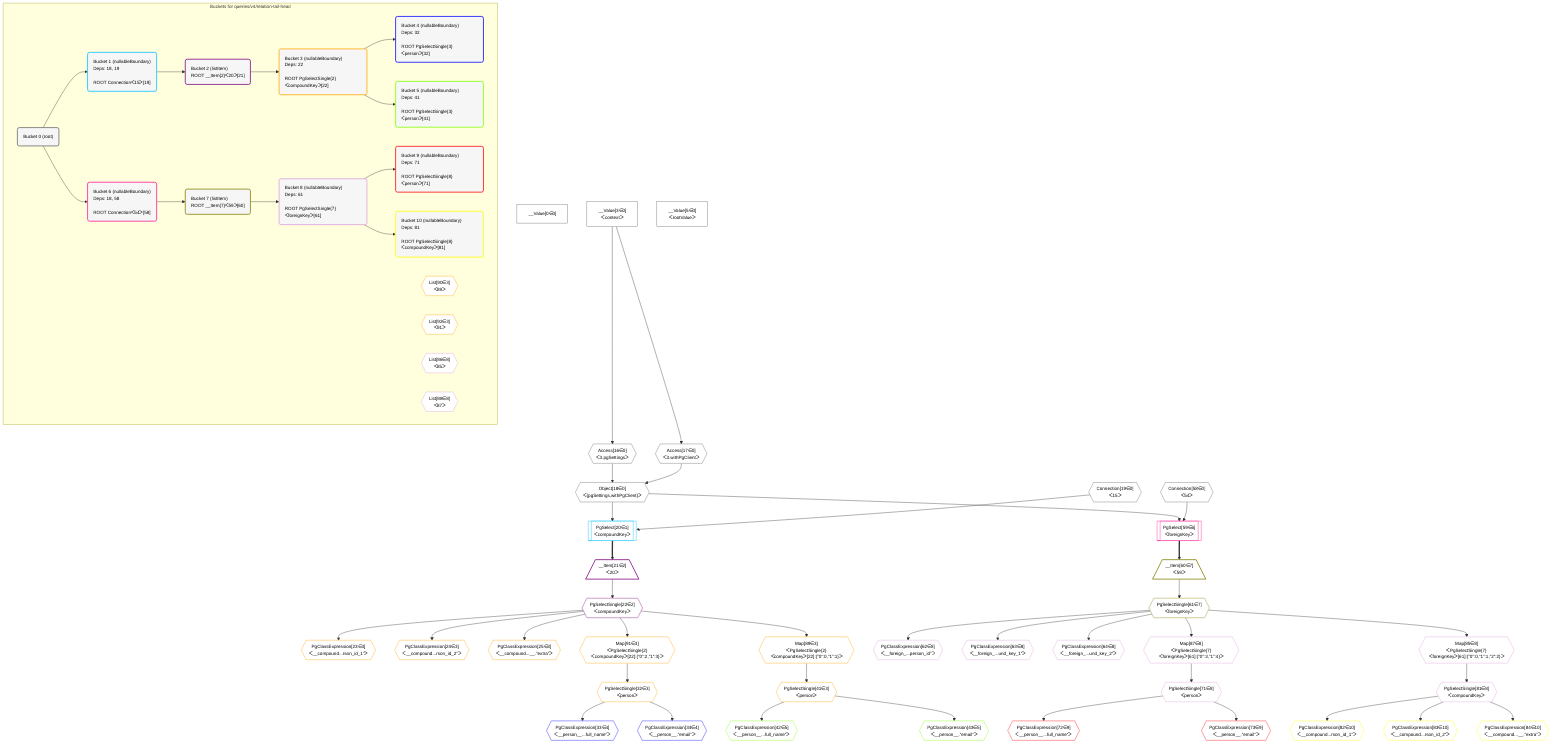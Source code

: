 %%{init: {'themeVariables': { 'fontSize': '12px'}}}%%
graph TD
    classDef path fill:#eee,stroke:#000,color:#000
    classDef plan fill:#fff,stroke-width:1px,color:#000
    classDef itemplan fill:#fff,stroke-width:2px,color:#000
    classDef unbatchedplan fill:#dff,stroke-width:1px,color:#000
    classDef sideeffectplan fill:#fcc,stroke-width:2px,color:#000
    classDef bucket fill:#f6f6f6,color:#000,stroke-width:2px,text-align:left


    %% define steps
    __Value0["__Value[0∈0]"]:::plan
    __Value3["__Value[3∈0]<br />ᐸcontextᐳ"]:::plan
    __Value5["__Value[5∈0]<br />ᐸrootValueᐳ"]:::plan
    Access16{{"Access[16∈0]<br />ᐸ3.pgSettingsᐳ"}}:::plan
    Access17{{"Access[17∈0]<br />ᐸ3.withPgClientᐳ"}}:::plan
    Object18{{"Object[18∈0]<br />ᐸ{pgSettings,withPgClient}ᐳ"}}:::plan
    Connection19{{"Connection[19∈0]<br />ᐸ15ᐳ"}}:::plan
    PgSelect20[["PgSelect[20∈1]<br />ᐸcompoundKeyᐳ"]]:::plan
    __Item21[/"__Item[21∈2]<br />ᐸ20ᐳ"\]:::itemplan
    PgSelectSingle22{{"PgSelectSingle[22∈2]<br />ᐸcompoundKeyᐳ"}}:::plan
    PgClassExpression23{{"PgClassExpression[23∈3]<br />ᐸ__compound...rson_id_1”ᐳ"}}:::plan
    PgClassExpression24{{"PgClassExpression[24∈3]<br />ᐸ__compound...rson_id_2”ᐳ"}}:::plan
    PgClassExpression25{{"PgClassExpression[25∈3]<br />ᐸ__compound...__.”extra”ᐳ"}}:::plan
    Map91{{"Map[91∈3]<br />ᐸPgSelectSingle{2}ᐸcompoundKeyᐳ[22]:{”0”:2,”1”:3}ᐳ"}}:::plan
    PgSelectSingle32{{"PgSelectSingle[32∈3]<br />ᐸpersonᐳ"}}:::plan
    PgClassExpression33{{"PgClassExpression[33∈4]<br />ᐸ__person__...full_name”ᐳ"}}:::plan
    PgClassExpression34{{"PgClassExpression[34∈4]<br />ᐸ__person__.”email”ᐳ"}}:::plan
    Map89{{"Map[89∈3]<br />ᐸPgSelectSingle{2}ᐸcompoundKeyᐳ[22]:{”0”:0,”1”:1}ᐳ"}}:::plan
    PgSelectSingle41{{"PgSelectSingle[41∈3]<br />ᐸpersonᐳ"}}:::plan
    PgClassExpression42{{"PgClassExpression[42∈5]<br />ᐸ__person__...full_name”ᐳ"}}:::plan
    PgClassExpression43{{"PgClassExpression[43∈5]<br />ᐸ__person__.”email”ᐳ"}}:::plan
    Connection58{{"Connection[58∈0]<br />ᐸ54ᐳ"}}:::plan
    PgSelect59[["PgSelect[59∈6]<br />ᐸforeignKeyᐳ"]]:::plan
    __Item60[/"__Item[60∈7]<br />ᐸ59ᐳ"\]:::itemplan
    PgSelectSingle61{{"PgSelectSingle[61∈7]<br />ᐸforeignKeyᐳ"}}:::plan
    PgClassExpression62{{"PgClassExpression[62∈8]<br />ᐸ__foreign_...person_id”ᐳ"}}:::plan
    PgClassExpression63{{"PgClassExpression[63∈8]<br />ᐸ__foreign_...und_key_1”ᐳ"}}:::plan
    PgClassExpression64{{"PgClassExpression[64∈8]<br />ᐸ__foreign_...und_key_2”ᐳ"}}:::plan
    Map87{{"Map[87∈8]<br />ᐸPgSelectSingle{7}ᐸforeignKeyᐳ[61]:{”0”:3,”1”:4}ᐳ"}}:::plan
    PgSelectSingle71{{"PgSelectSingle[71∈8]<br />ᐸpersonᐳ"}}:::plan
    PgClassExpression72{{"PgClassExpression[72∈9]<br />ᐸ__person__...full_name”ᐳ"}}:::plan
    PgClassExpression73{{"PgClassExpression[73∈9]<br />ᐸ__person__.”email”ᐳ"}}:::plan
    Map85{{"Map[85∈8]<br />ᐸPgSelectSingle{7}ᐸforeignKeyᐳ[61]:{”0”:0,”1”:1,”2”:2}ᐳ"}}:::plan
    PgSelectSingle81{{"PgSelectSingle[81∈8]<br />ᐸcompoundKeyᐳ"}}:::plan
    PgClassExpression82{{"PgClassExpression[82∈10]<br />ᐸ__compound...rson_id_1”ᐳ"}}:::plan
    PgClassExpression83{{"PgClassExpression[83∈10]<br />ᐸ__compound...rson_id_2”ᐳ"}}:::plan
    PgClassExpression84{{"PgClassExpression[84∈10]<br />ᐸ__compound...__.”extra”ᐳ"}}:::plan

    %% plan dependencies
    __Value3 --> Access16
    __Value3 --> Access17
    Access16 & Access17 --> Object18
    Object18 & Connection19 --> PgSelect20
    PgSelect20 ==> __Item21
    __Item21 --> PgSelectSingle22
    PgSelectSingle22 --> PgClassExpression23
    PgSelectSingle22 --> PgClassExpression24
    PgSelectSingle22 --> PgClassExpression25
    PgSelectSingle22 --> Map91
    Map91 --> PgSelectSingle32
    PgSelectSingle32 --> PgClassExpression33
    PgSelectSingle32 --> PgClassExpression34
    PgSelectSingle22 --> Map89
    Map89 --> PgSelectSingle41
    PgSelectSingle41 --> PgClassExpression42
    PgSelectSingle41 --> PgClassExpression43
    Object18 & Connection58 --> PgSelect59
    PgSelect59 ==> __Item60
    __Item60 --> PgSelectSingle61
    PgSelectSingle61 --> PgClassExpression62
    PgSelectSingle61 --> PgClassExpression63
    PgSelectSingle61 --> PgClassExpression64
    PgSelectSingle61 --> Map87
    Map87 --> PgSelectSingle71
    PgSelectSingle71 --> PgClassExpression72
    PgSelectSingle71 --> PgClassExpression73
    PgSelectSingle61 --> Map85
    Map85 --> PgSelectSingle81
    PgSelectSingle81 --> PgClassExpression82
    PgSelectSingle81 --> PgClassExpression83
    PgSelectSingle81 --> PgClassExpression84

    subgraph "Buckets for queries/v4/relation-tail-head"
    Bucket0("Bucket 0 (root)"):::bucket
    classDef bucket0 stroke:#696969
    class Bucket0,__Value0,__Value3,__Value5,Access16,Access17,Object18,Connection19,Connection58 bucket0
    Bucket1("Bucket 1 (nullableBoundary)<br />Deps: 18, 19<br /><br />ROOT Connectionᐸ15ᐳ[19]"):::bucket
    classDef bucket1 stroke:#00bfff
    class Bucket1,PgSelect20 bucket1
    Bucket2("Bucket 2 (listItem)<br />ROOT __Item{2}ᐸ20ᐳ[21]"):::bucket
    classDef bucket2 stroke:#7f007f
    class Bucket2,__Item21,PgSelectSingle22 bucket2
    Bucket3("Bucket 3 (nullableBoundary)<br />Deps: 22<br /><br />ROOT PgSelectSingle{2}ᐸcompoundKeyᐳ[22]"):::bucket
    classDef bucket3 stroke:#ffa500
    List90{{"List[90∈3]<br />ᐸ89ᐳ"}}:::plan
    List92{{"List[92∈3]<br />ᐸ91ᐳ"}}:::plan
    class Bucket3,PgClassExpression23,PgClassExpression24,PgClassExpression25,PgSelectSingle32,PgSelectSingle41,Map89,List90,Map91,List92 bucket3
    Bucket4("Bucket 4 (nullableBoundary)<br />Deps: 32<br /><br />ROOT PgSelectSingle{3}ᐸpersonᐳ[32]"):::bucket
    classDef bucket4 stroke:#0000ff
    class Bucket4,PgClassExpression33,PgClassExpression34 bucket4
    Bucket5("Bucket 5 (nullableBoundary)<br />Deps: 41<br /><br />ROOT PgSelectSingle{3}ᐸpersonᐳ[41]"):::bucket
    classDef bucket5 stroke:#7fff00
    class Bucket5,PgClassExpression42,PgClassExpression43 bucket5
    Bucket6("Bucket 6 (nullableBoundary)<br />Deps: 18, 58<br /><br />ROOT Connectionᐸ54ᐳ[58]"):::bucket
    classDef bucket6 stroke:#ff1493
    class Bucket6,PgSelect59 bucket6
    Bucket7("Bucket 7 (listItem)<br />ROOT __Item{7}ᐸ59ᐳ[60]"):::bucket
    classDef bucket7 stroke:#808000
    class Bucket7,__Item60,PgSelectSingle61 bucket7
    Bucket8("Bucket 8 (nullableBoundary)<br />Deps: 61<br /><br />ROOT PgSelectSingle{7}ᐸforeignKeyᐳ[61]"):::bucket
    classDef bucket8 stroke:#dda0dd
    List86{{"List[86∈8]<br />ᐸ85ᐳ"}}:::plan
    List88{{"List[88∈8]<br />ᐸ87ᐳ"}}:::plan
    class Bucket8,PgClassExpression62,PgClassExpression63,PgClassExpression64,PgSelectSingle71,PgSelectSingle81,Map85,List86,Map87,List88 bucket8
    Bucket9("Bucket 9 (nullableBoundary)<br />Deps: 71<br /><br />ROOT PgSelectSingle{8}ᐸpersonᐳ[71]"):::bucket
    classDef bucket9 stroke:#ff0000
    class Bucket9,PgClassExpression72,PgClassExpression73 bucket9
    Bucket10("Bucket 10 (nullableBoundary)<br />Deps: 81<br /><br />ROOT PgSelectSingle{8}ᐸcompoundKeyᐳ[81]"):::bucket
    classDef bucket10 stroke:#ffff00
    class Bucket10,PgClassExpression82,PgClassExpression83,PgClassExpression84 bucket10
    Bucket0 --> Bucket1 & Bucket6
    Bucket1 --> Bucket2
    Bucket2 --> Bucket3
    Bucket3 --> Bucket4 & Bucket5
    Bucket6 --> Bucket7
    Bucket7 --> Bucket8
    Bucket8 --> Bucket9 & Bucket10
    end